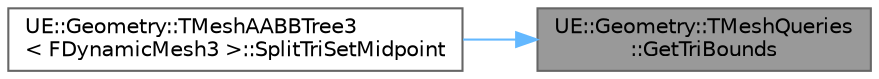 digraph "UE::Geometry::TMeshQueries::GetTriBounds"
{
 // INTERACTIVE_SVG=YES
 // LATEX_PDF_SIZE
  bgcolor="transparent";
  edge [fontname=Helvetica,fontsize=10,labelfontname=Helvetica,labelfontsize=10];
  node [fontname=Helvetica,fontsize=10,shape=box,height=0.2,width=0.4];
  rankdir="RL";
  Node1 [id="Node000001",label="UE::Geometry::TMeshQueries\l::GetTriBounds",height=0.2,width=0.4,color="gray40", fillcolor="grey60", style="filled", fontcolor="black",tooltip=" "];
  Node1 -> Node2 [id="edge1_Node000001_Node000002",dir="back",color="steelblue1",style="solid",tooltip=" "];
  Node2 [id="Node000002",label="UE::Geometry::TMeshAABBTree3\l\< FDynamicMesh3 \>::SplitTriSetMidpoint",height=0.2,width=0.4,color="grey40", fillcolor="white", style="filled",URL="$dc/dc1/classUE_1_1Geometry_1_1TMeshAABBTree3.html#a1872576ed853b84cadbe25f03b777651",tooltip=" "];
}
